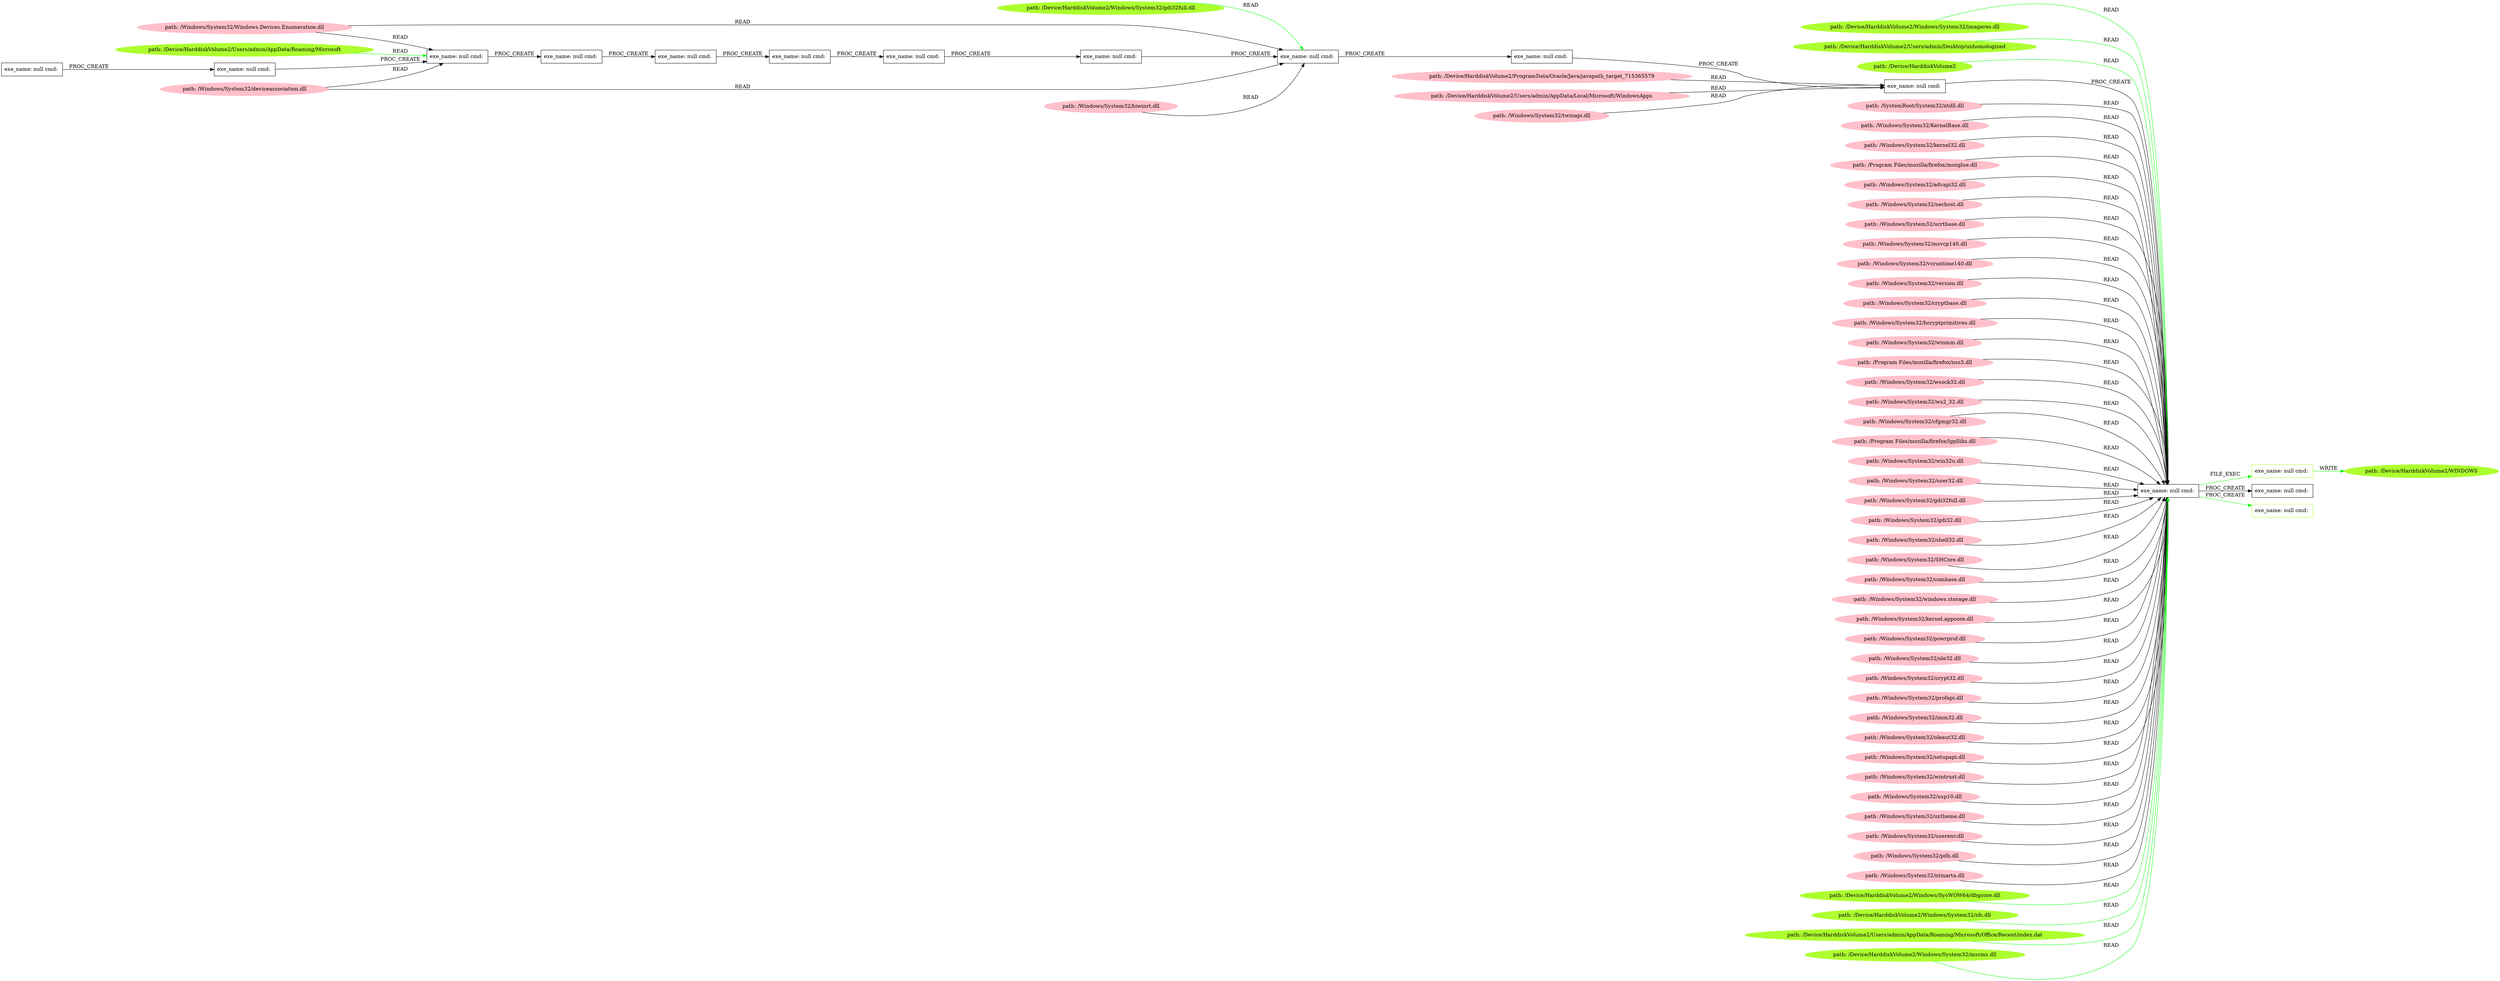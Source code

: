 digraph {
	rankdir=LR
	0 [label="exe_name: null cmd: " color=black shape=box style=solid]
	85 [label="exe_name: null cmd: " color=greenyellow shape=box style=solid]
	0 -> 85 [label=FILE_EXEC color=green]
	77 [label="path: /Device/HarddiskVolume2/Windows/System32/gdi32full.dll" color=greenyellow shape=oval style=filled]
	6 [label="exe_name: null cmd: " color=black shape=box style=solid]
	77 -> 6 [label=READ color=green]
	82 [label="path: /Device/HarddiskVolume2/Windows/System32/imageres.dll" color=greenyellow shape=oval style=filled]
	0 [label="exe_name: null cmd: " color=black shape=box style=solid]
	82 -> 0 [label=READ color=green]
	80 [label="path: /Device/HarddiskVolume2/Users/admin/Desktop/unhomologized" color=greenyellow shape=oval style=filled]
	0 [label="exe_name: null cmd: " color=black shape=box style=solid]
	80 -> 0 [label=READ color=green]
	76 [label="path: /Device/HarddiskVolume2/Users/admin/AppData/Roaming/Microsoft" color=greenyellow shape=oval style=filled]
	45 [label="exe_name: null cmd: " color=black shape=box style=solid]
	76 -> 45 [label=READ color=green]
	78 [label="path: /Device/HarddiskVolume2" color=greenyellow shape=oval style=filled]
	0 [label="exe_name: null cmd: " color=black shape=box style=solid]
	78 -> 0 [label=READ color=green]
	47 [label="exe_name: null cmd: " color=black shape=box style=solid]
	46 [label="exe_name: null cmd: " color=black shape=box style=solid]
	47 -> 46 [label=PROC_CREATE color=black]
	46 [label="exe_name: null cmd: " color=black shape=box style=solid]
	45 [label="exe_name: null cmd: " color=black shape=box style=solid]
	46 -> 45 [label=PROC_CREATE color=black]
	69 [label="path: /Windows/System32/Windows.Devices.Enumeration.dll" color=pink shape=oval style=filled]
	45 [label="exe_name: null cmd: " color=black shape=box style=solid]
	69 -> 45 [label=READ color=black]
	71 [label="path: /Windows/System32/deviceassociation.dll" color=pink shape=oval style=filled]
	45 [label="exe_name: null cmd: " color=black shape=box style=solid]
	71 -> 45 [label=READ color=black]
	45 [label="exe_name: null cmd: " color=black shape=box style=solid]
	33 [label="exe_name: null cmd: " color=black shape=box style=solid]
	45 -> 33 [label=PROC_CREATE color=black]
	33 [label="exe_name: null cmd: " color=black shape=box style=solid]
	31 [label="exe_name: null cmd: " color=black shape=box style=solid]
	33 -> 31 [label=PROC_CREATE color=black]
	31 [label="exe_name: null cmd: " color=black shape=box style=solid]
	29 [label="exe_name: null cmd: " color=black shape=box style=solid]
	31 -> 29 [label=PROC_CREATE color=black]
	29 [label="exe_name: null cmd: " color=black shape=box style=solid]
	27 [label="exe_name: null cmd: " color=black shape=box style=solid]
	29 -> 27 [label=PROC_CREATE color=black]
	27 [label="exe_name: null cmd: " color=black shape=box style=solid]
	7 [label="exe_name: null cmd: " color=black shape=box style=solid]
	27 -> 7 [label=PROC_CREATE color=black]
	7 [label="exe_name: null cmd: " color=black shape=box style=solid]
	6 [label="exe_name: null cmd: " color=black shape=box style=solid]
	7 -> 6 [label=PROC_CREATE color=black]
	69 [label="path: /Windows/System32/Windows.Devices.Enumeration.dll" color=pink shape=oval style=filled]
	6 [label="exe_name: null cmd: " color=black shape=box style=solid]
	69 -> 6 [label=READ color=black]
	71 [label="path: /Windows/System32/deviceassociation.dll" color=pink shape=oval style=filled]
	6 [label="exe_name: null cmd: " color=black shape=box style=solid]
	71 -> 6 [label=READ color=black]
	74 [label="path: /Windows/System32/biwinrt.dll" color=pink shape=oval style=filled]
	6 [label="exe_name: null cmd: " color=black shape=box style=solid]
	74 -> 6 [label=READ color=black]
	6 [label="exe_name: null cmd: " color=black shape=box style=solid]
	59 [label="exe_name: null cmd: " color=black shape=box style=solid]
	6 -> 59 [label=PROC_CREATE color=black]
	59 [label="exe_name: null cmd: " color=black shape=box style=solid]
	28 [label="exe_name: null cmd: " color=black shape=box style=solid]
	59 -> 28 [label=PROC_CREATE color=black]
	61 [label="path: /Device/HarddiskVolume2/ProgramData/Oracle/Java/javapath_target_715365579" color=pink shape=oval style=filled]
	28 [label="exe_name: null cmd: " color=black shape=box style=solid]
	61 -> 28 [label=READ color=black]
	60 [label="path: /Device/HarddiskVolume2/Users/admin/AppData/Local/Microsoft/WindowsApps" color=pink shape=oval style=filled]
	28 [label="exe_name: null cmd: " color=black shape=box style=solid]
	60 -> 28 [label=READ color=black]
	63 [label="path: /Windows/System32/twinapi.dll" color=pink shape=oval style=filled]
	28 [label="exe_name: null cmd: " color=black shape=box style=solid]
	63 -> 28 [label=READ color=black]
	28 [label="exe_name: null cmd: " color=black shape=box style=solid]
	0 [label="exe_name: null cmd: " color=black shape=box style=solid]
	28 -> 0 [label=PROC_CREATE color=black]
	16 [label="path: /SystemRoot/System32/ntdll.dll" color=pink shape=oval style=filled]
	0 [label="exe_name: null cmd: " color=black shape=box style=solid]
	16 -> 0 [label=READ color=black]
	12 [label="path: /Windows/System32/KernelBase.dll" color=pink shape=oval style=filled]
	0 [label="exe_name: null cmd: " color=black shape=box style=solid]
	12 -> 0 [label=READ color=black]
	15 [label="path: /Windows/System32/kernel32.dll" color=pink shape=oval style=filled]
	0 [label="exe_name: null cmd: " color=black shape=box style=solid]
	15 -> 0 [label=READ color=black]
	13 [label="path: /Program Files/mozilla/firefox/mozglue.dll" color=pink shape=oval style=filled]
	0 [label="exe_name: null cmd: " color=black shape=box style=solid]
	13 -> 0 [label=READ color=black]
	18 [label="path: /Windows/System32/advapi32.dll" color=pink shape=oval style=filled]
	0 [label="exe_name: null cmd: " color=black shape=box style=solid]
	18 -> 0 [label=READ color=black]
	23 [label="path: /Windows/System32/sechost.dll" color=pink shape=oval style=filled]
	0 [label="exe_name: null cmd: " color=black shape=box style=solid]
	23 -> 0 [label=READ color=black]
	30 [label="path: /Windows/System32/ucrtbase.dll" color=pink shape=oval style=filled]
	0 [label="exe_name: null cmd: " color=black shape=box style=solid]
	30 -> 0 [label=READ color=black]
	14 [label="path: /Windows/System32/msvcp140.dll" color=pink shape=oval style=filled]
	0 [label="exe_name: null cmd: " color=black shape=box style=solid]
	14 -> 0 [label=READ color=black]
	50 [label="path: /Windows/System32/vcruntime140.dll" color=pink shape=oval style=filled]
	0 [label="exe_name: null cmd: " color=black shape=box style=solid]
	50 -> 0 [label=READ color=black]
	40 [label="path: /Windows/System32/version.dll" color=pink shape=oval style=filled]
	0 [label="exe_name: null cmd: " color=black shape=box style=solid]
	40 -> 0 [label=READ color=black]
	51 [label="path: /Windows/System32/cryptbase.dll" color=pink shape=oval style=filled]
	0 [label="exe_name: null cmd: " color=black shape=box style=solid]
	51 -> 0 [label=READ color=black]
	17 [label="path: /Windows/System32/bcryptprimitives.dll" color=pink shape=oval style=filled]
	0 [label="exe_name: null cmd: " color=black shape=box style=solid]
	17 -> 0 [label=READ color=black]
	48 [label="path: /Windows/System32/winmm.dll" color=pink shape=oval style=filled]
	0 [label="exe_name: null cmd: " color=black shape=box style=solid]
	48 -> 0 [label=READ color=black]
	2 [label="path: /Program Files/mozilla/firefox/nss3.dll" color=pink shape=oval style=filled]
	0 [label="exe_name: null cmd: " color=black shape=box style=solid]
	2 -> 0 [label=READ color=black]
	3 [label="path: /Windows/System32/wsock32.dll" color=pink shape=oval style=filled]
	0 [label="exe_name: null cmd: " color=black shape=box style=solid]
	3 -> 0 [label=READ color=black]
	53 [label="path: /Windows/System32/ws2_32.dll" color=pink shape=oval style=filled]
	0 [label="exe_name: null cmd: " color=black shape=box style=solid]
	53 -> 0 [label=READ color=black]
	36 [label="path: /Windows/System32/cfgmgr32.dll" color=pink shape=oval style=filled]
	0 [label="exe_name: null cmd: " color=black shape=box style=solid]
	36 -> 0 [label=READ color=black]
	67 [label="path: /Program Files/mozilla/firefox/lgpllibs.dll" color=pink shape=oval style=filled]
	0 [label="exe_name: null cmd: " color=black shape=box style=solid]
	67 -> 0 [label=READ color=black]
	10 [label="path: /Windows/System32/win32u.dll" color=pink shape=oval style=filled]
	0 [label="exe_name: null cmd: " color=black shape=box style=solid]
	10 -> 0 [label=READ color=black]
	5 [label="path: /Windows/System32/user32.dll" color=pink shape=oval style=filled]
	0 [label="exe_name: null cmd: " color=black shape=box style=solid]
	5 -> 0 [label=READ color=black]
	34 [label="path: /Windows/System32/gdi32full.dll" color=pink shape=oval style=filled]
	0 [label="exe_name: null cmd: " color=black shape=box style=solid]
	34 -> 0 [label=READ color=black]
	42 [label="path: /Windows/System32/gdi32.dll" color=pink shape=oval style=filled]
	0 [label="exe_name: null cmd: " color=black shape=box style=solid]
	42 -> 0 [label=READ color=black]
	4 [label="path: /Windows/System32/shell32.dll" color=pink shape=oval style=filled]
	0 [label="exe_name: null cmd: " color=black shape=box style=solid]
	4 -> 0 [label=READ color=black]
	66 [label="path: /Windows/System32/SHCore.dll" color=pink shape=oval style=filled]
	0 [label="exe_name: null cmd: " color=black shape=box style=solid]
	66 -> 0 [label=READ color=black]
	25 [label="path: /Windows/System32/combase.dll" color=pink shape=oval style=filled]
	0 [label="exe_name: null cmd: " color=black shape=box style=solid]
	25 -> 0 [label=READ color=black]
	56 [label="path: /Windows/System32/windows.storage.dll" color=pink shape=oval style=filled]
	0 [label="exe_name: null cmd: " color=black shape=box style=solid]
	56 -> 0 [label=READ color=black]
	22 [label="path: /Windows/System32/kernel.appcore.dll" color=pink shape=oval style=filled]
	0 [label="exe_name: null cmd: " color=black shape=box style=solid]
	22 -> 0 [label=READ color=black]
	68 [label="path: /Windows/System32/powrprof.dll" color=pink shape=oval style=filled]
	0 [label="exe_name: null cmd: " color=black shape=box style=solid]
	68 -> 0 [label=READ color=black]
	49 [label="path: /Windows/System32/ole32.dll" color=pink shape=oval style=filled]
	0 [label="exe_name: null cmd: " color=black shape=box style=solid]
	49 -> 0 [label=READ color=black]
	32 [label="path: /Windows/System32/crypt32.dll" color=pink shape=oval style=filled]
	0 [label="exe_name: null cmd: " color=black shape=box style=solid]
	32 -> 0 [label=READ color=black]
	43 [label="path: /Windows/System32/profapi.dll" color=pink shape=oval style=filled]
	0 [label="exe_name: null cmd: " color=black shape=box style=solid]
	43 -> 0 [label=READ color=black]
	52 [label="path: /Windows/System32/imm32.dll" color=pink shape=oval style=filled]
	0 [label="exe_name: null cmd: " color=black shape=box style=solid]
	52 -> 0 [label=READ color=black]
	64 [label="path: /Windows/System32/oleaut32.dll" color=pink shape=oval style=filled]
	0 [label="exe_name: null cmd: " color=black shape=box style=solid]
	64 -> 0 [label=READ color=black]
	37 [label="path: /Windows/System32/setupapi.dll" color=pink shape=oval style=filled]
	0 [label="exe_name: null cmd: " color=black shape=box style=solid]
	37 -> 0 [label=READ color=black]
	39 [label="path: /Windows/System32/wintrust.dll" color=pink shape=oval style=filled]
	0 [label="exe_name: null cmd: " color=black shape=box style=solid]
	39 -> 0 [label=READ color=black]
	21 [label="path: /Windows/System32/usp10.dll" color=pink shape=oval style=filled]
	0 [label="exe_name: null cmd: " color=black shape=box style=solid]
	21 -> 0 [label=READ color=black]
	58 [label="path: /Windows/System32/uxtheme.dll" color=pink shape=oval style=filled]
	0 [label="exe_name: null cmd: " color=black shape=box style=solid]
	58 -> 0 [label=READ color=black]
	57 [label="path: /Windows/System32/userenv.dll" color=pink shape=oval style=filled]
	0 [label="exe_name: null cmd: " color=black shape=box style=solid]
	57 -> 0 [label=READ color=black]
	62 [label="path: /Windows/System32/pdh.dll" color=pink shape=oval style=filled]
	0 [label="exe_name: null cmd: " color=black shape=box style=solid]
	62 -> 0 [label=READ color=black]
	0 [label="exe_name: null cmd: " color=black shape=box style=solid]
	1 [label="exe_name: null cmd: " color=black shape=box style=solid]
	0 -> 1 [label=PROC_CREATE color=black]
	65 [label="path: /Windows/System32/ntmarta.dll" color=pink shape=oval style=filled]
	0 [label="exe_name: null cmd: " color=black shape=box style=solid]
	65 -> 0 [label=READ color=black]
	81 [label="path: /Device/HarddiskVolume2/Windows/SysWOW64/dbgcore.dll" color=greenyellow shape=oval style=filled]
	0 [label="exe_name: null cmd: " color=black shape=box style=solid]
	81 -> 0 [label=READ color=green]
	83 [label="path: /Device/HarddiskVolume2/Windows/System32/sfc.dll" color=greenyellow shape=oval style=filled]
	0 [label="exe_name: null cmd: " color=black shape=box style=solid]
	83 -> 0 [label=READ color=green]
	79 [label="path: /Device/HarddiskVolume2/Users/admin/AppData/Roaming/Microsoft/Office/Recent/index.dat" color=greenyellow shape=oval style=filled]
	0 [label="exe_name: null cmd: " color=black shape=box style=solid]
	79 -> 0 [label=READ color=green]
	85 [label="exe_name: null cmd: " color=greenyellow shape=box style=solid]
	86 [label="path: /Device/HarddiskVolume2/WINDOWS" color=greenyellow shape=oval style=filled]
	85 -> 86 [label=WRITE color=green]
	0 [label="exe_name: null cmd: " color=black shape=box style=solid]
	84 [label="exe_name: null cmd: " color=greenyellow shape=box style=solid]
	0 -> 84 [label=PROC_CREATE color=green]
	87 [label="path: /Device/HarddiskVolume2/Windows/System32/mscms.dll" color=greenyellow shape=oval style=filled]
	0 [label="exe_name: null cmd: " color=black shape=box style=solid]
	87 -> 0 [label=READ color=green]
}
